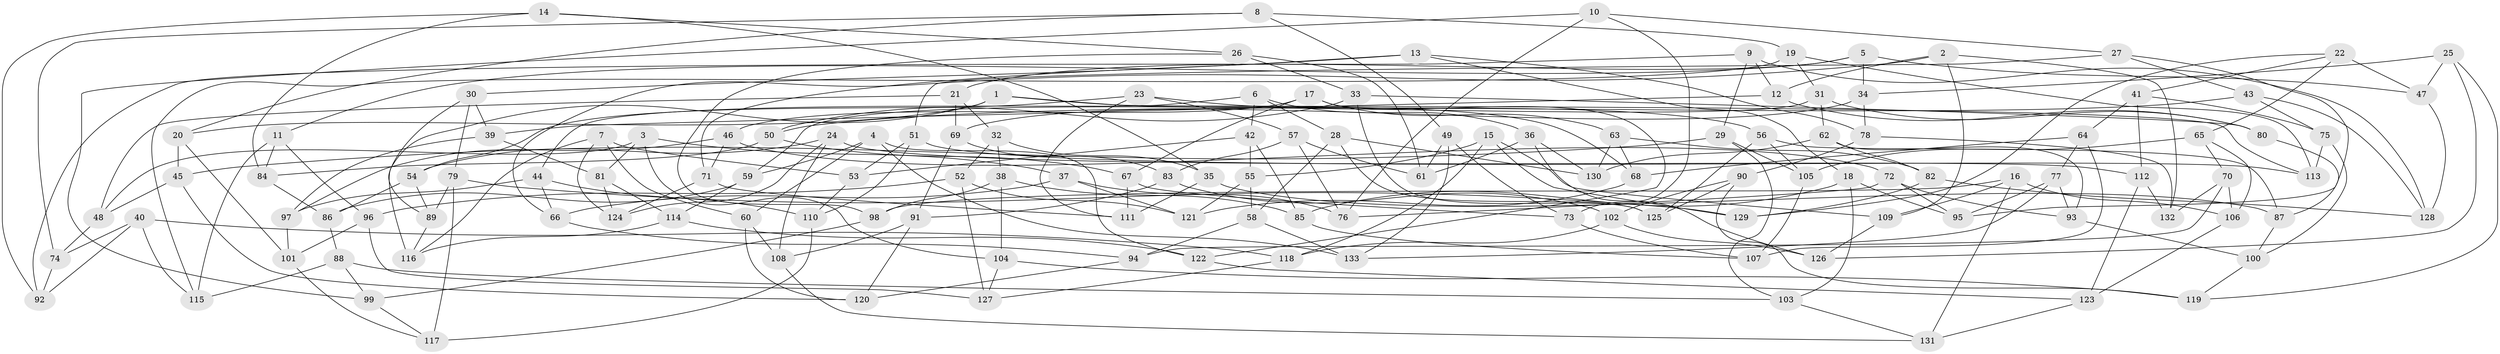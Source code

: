 // coarse degree distribution, {6: 0.5238095238095238, 4: 0.38095238095238093, 5: 0.05952380952380952, 3: 0.03571428571428571}
// Generated by graph-tools (version 1.1) at 2025/42/03/06/25 10:42:20]
// undirected, 133 vertices, 266 edges
graph export_dot {
graph [start="1"]
  node [color=gray90,style=filled];
  1;
  2;
  3;
  4;
  5;
  6;
  7;
  8;
  9;
  10;
  11;
  12;
  13;
  14;
  15;
  16;
  17;
  18;
  19;
  20;
  21;
  22;
  23;
  24;
  25;
  26;
  27;
  28;
  29;
  30;
  31;
  32;
  33;
  34;
  35;
  36;
  37;
  38;
  39;
  40;
  41;
  42;
  43;
  44;
  45;
  46;
  47;
  48;
  49;
  50;
  51;
  52;
  53;
  54;
  55;
  56;
  57;
  58;
  59;
  60;
  61;
  62;
  63;
  64;
  65;
  66;
  67;
  68;
  69;
  70;
  71;
  72;
  73;
  74;
  75;
  76;
  77;
  78;
  79;
  80;
  81;
  82;
  83;
  84;
  85;
  86;
  87;
  88;
  89;
  90;
  91;
  92;
  93;
  94;
  95;
  96;
  97;
  98;
  99;
  100;
  101;
  102;
  103;
  104;
  105;
  106;
  107;
  108;
  109;
  110;
  111;
  112;
  113;
  114;
  115;
  116;
  117;
  118;
  119;
  120;
  121;
  122;
  123;
  124;
  125;
  126;
  127;
  128;
  129;
  130;
  131;
  132;
  133;
  1 -- 113;
  1 -- 68;
  1 -- 20;
  1 -- 116;
  2 -- 12;
  2 -- 109;
  2 -- 66;
  2 -- 132;
  3 -- 48;
  3 -- 81;
  3 -- 104;
  3 -- 37;
  4 -- 133;
  4 -- 122;
  4 -- 60;
  4 -- 59;
  5 -- 11;
  5 -- 47;
  5 -- 21;
  5 -- 34;
  6 -- 42;
  6 -- 28;
  6 -- 44;
  6 -- 36;
  7 -- 116;
  7 -- 60;
  7 -- 124;
  7 -- 53;
  8 -- 19;
  8 -- 74;
  8 -- 20;
  8 -- 49;
  9 -- 128;
  9 -- 29;
  9 -- 92;
  9 -- 12;
  10 -- 73;
  10 -- 99;
  10 -- 76;
  10 -- 27;
  11 -- 96;
  11 -- 115;
  11 -- 84;
  12 -- 80;
  12 -- 39;
  13 -- 18;
  13 -- 30;
  13 -- 71;
  13 -- 78;
  14 -- 92;
  14 -- 26;
  14 -- 35;
  14 -- 84;
  15 -- 118;
  15 -- 109;
  15 -- 55;
  15 -- 129;
  16 -- 98;
  16 -- 106;
  16 -- 131;
  16 -- 109;
  17 -- 63;
  17 -- 122;
  17 -- 67;
  17 -- 46;
  18 -- 103;
  18 -- 85;
  18 -- 95;
  19 -- 113;
  19 -- 31;
  19 -- 115;
  20 -- 45;
  20 -- 101;
  21 -- 69;
  21 -- 32;
  21 -- 48;
  22 -- 65;
  22 -- 47;
  22 -- 41;
  22 -- 129;
  23 -- 56;
  23 -- 111;
  23 -- 57;
  23 -- 54;
  24 -- 112;
  24 -- 108;
  24 -- 54;
  24 -- 124;
  25 -- 34;
  25 -- 119;
  25 -- 126;
  25 -- 47;
  26 -- 33;
  26 -- 98;
  26 -- 61;
  27 -- 43;
  27 -- 95;
  27 -- 51;
  28 -- 125;
  28 -- 130;
  28 -- 58;
  29 -- 105;
  29 -- 45;
  29 -- 103;
  30 -- 79;
  30 -- 39;
  30 -- 89;
  31 -- 59;
  31 -- 80;
  31 -- 62;
  32 -- 38;
  32 -- 35;
  32 -- 52;
  33 -- 80;
  33 -- 50;
  33 -- 125;
  34 -- 69;
  34 -- 78;
  35 -- 111;
  35 -- 87;
  36 -- 130;
  36 -- 126;
  36 -- 61;
  37 -- 66;
  37 -- 121;
  37 -- 76;
  38 -- 98;
  38 -- 104;
  38 -- 85;
  39 -- 97;
  39 -- 81;
  40 -- 118;
  40 -- 74;
  40 -- 92;
  40 -- 115;
  41 -- 75;
  41 -- 64;
  41 -- 112;
  42 -- 85;
  42 -- 55;
  42 -- 53;
  43 -- 128;
  43 -- 50;
  43 -- 75;
  44 -- 66;
  44 -- 97;
  44 -- 110;
  45 -- 48;
  45 -- 120;
  46 -- 72;
  46 -- 97;
  46 -- 71;
  47 -- 128;
  48 -- 74;
  49 -- 61;
  49 -- 133;
  49 -- 73;
  50 -- 67;
  50 -- 84;
  51 -- 53;
  51 -- 110;
  51 -- 113;
  52 -- 127;
  52 -- 121;
  52 -- 96;
  53 -- 110;
  54 -- 86;
  54 -- 89;
  55 -- 121;
  55 -- 58;
  56 -- 125;
  56 -- 105;
  56 -- 87;
  57 -- 61;
  57 -- 83;
  57 -- 76;
  58 -- 94;
  58 -- 133;
  59 -- 86;
  59 -- 114;
  60 -- 108;
  60 -- 120;
  62 -- 82;
  62 -- 130;
  62 -- 93;
  63 -- 130;
  63 -- 68;
  63 -- 82;
  64 -- 77;
  64 -- 68;
  64 -- 107;
  65 -- 70;
  65 -- 106;
  65 -- 105;
  66 -- 94;
  67 -- 73;
  67 -- 111;
  68 -- 121;
  69 -- 83;
  69 -- 91;
  70 -- 94;
  70 -- 106;
  70 -- 132;
  71 -- 111;
  71 -- 124;
  72 -- 93;
  72 -- 76;
  72 -- 95;
  73 -- 107;
  74 -- 92;
  75 -- 100;
  75 -- 113;
  77 -- 93;
  77 -- 133;
  77 -- 95;
  78 -- 90;
  78 -- 132;
  79 -- 89;
  79 -- 129;
  79 -- 117;
  80 -- 87;
  81 -- 124;
  81 -- 114;
  82 -- 129;
  82 -- 128;
  83 -- 102;
  83 -- 91;
  84 -- 86;
  85 -- 107;
  86 -- 88;
  87 -- 100;
  88 -- 115;
  88 -- 99;
  88 -- 103;
  89 -- 116;
  90 -- 102;
  90 -- 125;
  90 -- 119;
  91 -- 108;
  91 -- 120;
  93 -- 100;
  94 -- 120;
  96 -- 127;
  96 -- 101;
  97 -- 101;
  98 -- 99;
  99 -- 117;
  100 -- 119;
  101 -- 117;
  102 -- 126;
  102 -- 118;
  103 -- 131;
  104 -- 119;
  104 -- 127;
  105 -- 107;
  106 -- 123;
  108 -- 131;
  109 -- 126;
  110 -- 117;
  112 -- 123;
  112 -- 132;
  114 -- 116;
  114 -- 122;
  118 -- 127;
  122 -- 123;
  123 -- 131;
}
